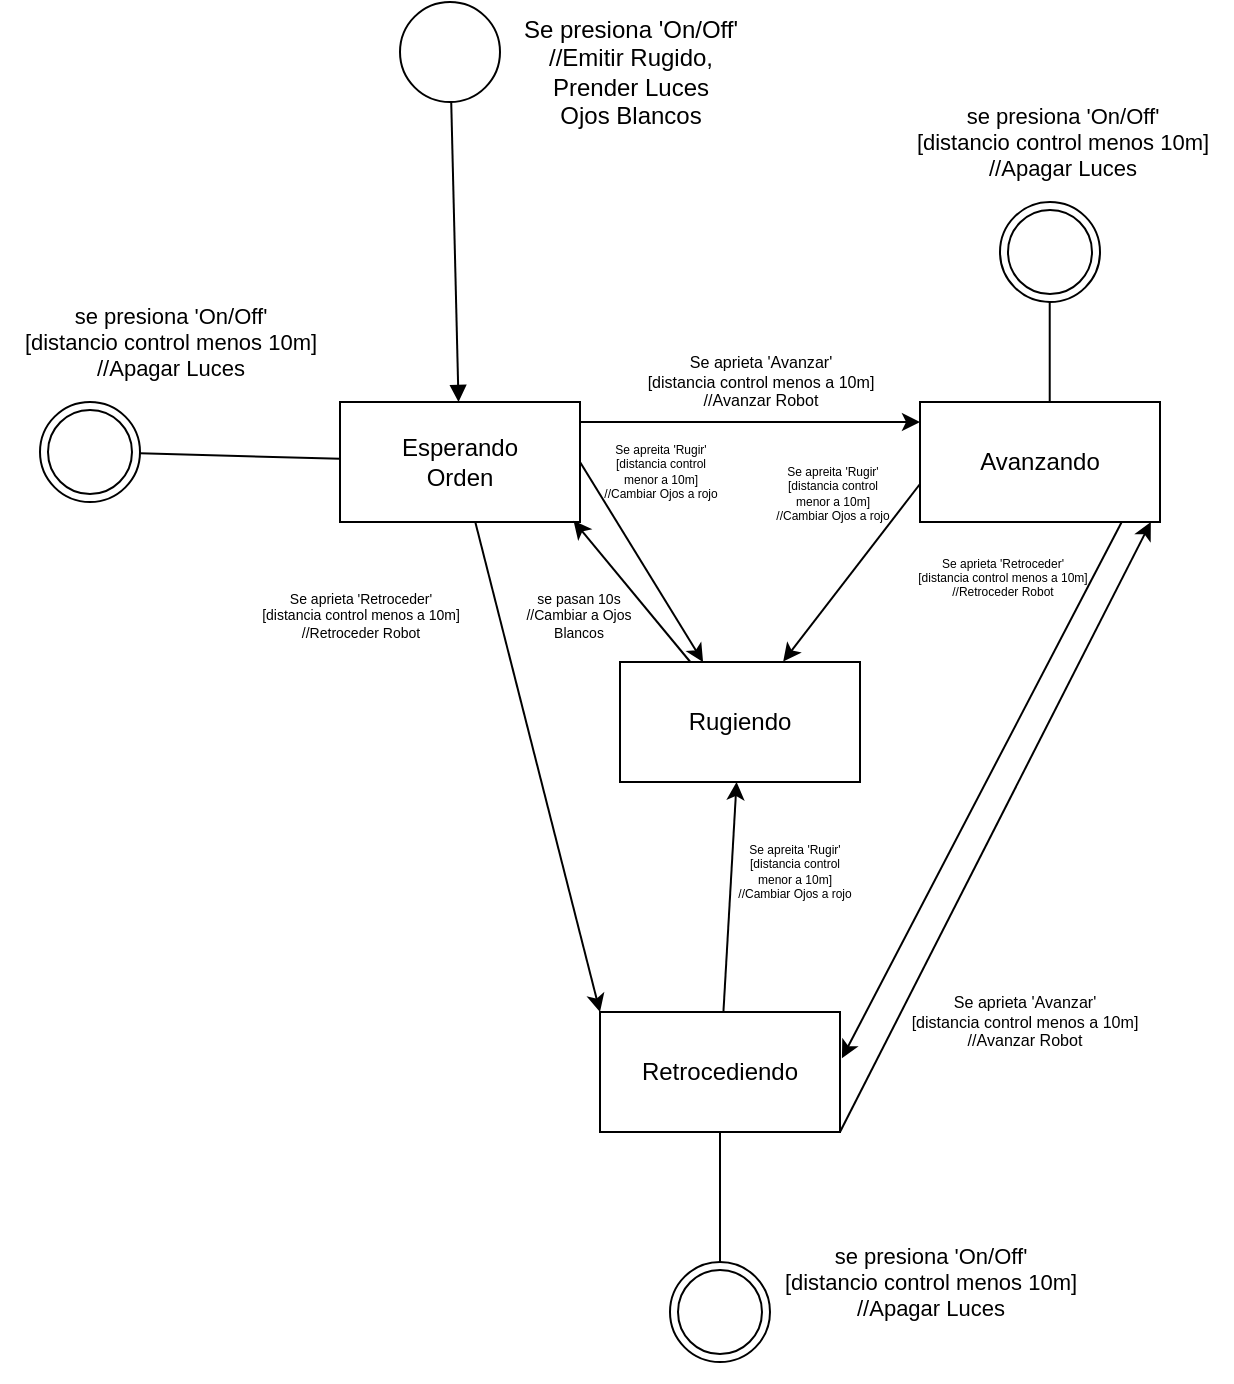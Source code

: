 <mxfile version="24.7.17">
  <diagram name="Página-1" id="cha8SPfO4983N0v8cHG1">
    <mxGraphModel dx="352" dy="213" grid="1" gridSize="10" guides="1" tooltips="1" connect="1" arrows="1" fold="1" page="1" pageScale="1" pageWidth="827" pageHeight="1169" math="0" shadow="0">
      <root>
        <mxCell id="0" />
        <mxCell id="1" parent="0" />
        <mxCell id="IK0X-aVH8Qt6ysHqB0A1-1" value="" style="ellipse;whiteSpace=wrap;html=1;aspect=fixed;" vertex="1" parent="1">
          <mxGeometry x="350" y="20" width="50" height="50" as="geometry" />
        </mxCell>
        <mxCell id="IK0X-aVH8Qt6ysHqB0A1-2" value="" style="endArrow=none;html=1;rounded=0;startArrow=block;startFill=1;" edge="1" parent="1" source="IK0X-aVH8Qt6ysHqB0A1-4" target="IK0X-aVH8Qt6ysHqB0A1-1">
          <mxGeometry width="50" height="50" relative="1" as="geometry">
            <mxPoint x="374.76" y="130" as="sourcePoint" />
            <mxPoint x="374.76" y="80" as="targetPoint" />
          </mxGeometry>
        </mxCell>
        <mxCell id="IK0X-aVH8Qt6ysHqB0A1-3" value="Se presiona &#39;On/Off&#39;&lt;div&gt;//Emitir Rugido,&lt;/div&gt;&lt;div&gt;Prender Luces&lt;/div&gt;&lt;div&gt;Ojos Blancos&lt;/div&gt;" style="text;html=1;align=center;verticalAlign=middle;resizable=0;points=[];autosize=1;strokeColor=none;fillColor=none;" vertex="1" parent="1">
          <mxGeometry x="400" y="20" width="130" height="70" as="geometry" />
        </mxCell>
        <mxCell id="IK0X-aVH8Qt6ysHqB0A1-8" style="edgeStyle=orthogonalEdgeStyle;rounded=0;orthogonalLoop=1;jettySize=auto;html=1;" edge="1" parent="1">
          <mxGeometry relative="1" as="geometry">
            <mxPoint x="610" y="230.0" as="targetPoint" />
            <mxPoint x="440" y="230.0" as="sourcePoint" />
          </mxGeometry>
        </mxCell>
        <mxCell id="IK0X-aVH8Qt6ysHqB0A1-11" style="rounded=0;orthogonalLoop=1;jettySize=auto;html=1;entryX=0;entryY=0;entryDx=0;entryDy=0;" edge="1" parent="1" source="IK0X-aVH8Qt6ysHqB0A1-4" target="IK0X-aVH8Qt6ysHqB0A1-10">
          <mxGeometry relative="1" as="geometry" />
        </mxCell>
        <mxCell id="IK0X-aVH8Qt6ysHqB0A1-23" style="rounded=0;orthogonalLoop=1;jettySize=auto;html=1;exitX=1;exitY=0.5;exitDx=0;exitDy=0;" edge="1" parent="1" source="IK0X-aVH8Qt6ysHqB0A1-4" target="IK0X-aVH8Qt6ysHqB0A1-22">
          <mxGeometry relative="1" as="geometry" />
        </mxCell>
        <mxCell id="IK0X-aVH8Qt6ysHqB0A1-4" value="Esperando&lt;div&gt;Orden&lt;/div&gt;" style="rounded=0;whiteSpace=wrap;html=1;" vertex="1" parent="1">
          <mxGeometry x="320" y="220" width="120" height="60" as="geometry" />
        </mxCell>
        <mxCell id="IK0X-aVH8Qt6ysHqB0A1-6" value="&lt;h6&gt;&lt;span style=&quot;font-weight: normal;&quot;&gt;Se aprieta &#39;Avanzar&#39;&lt;br&gt;[distancia control menos a 10m]&lt;br&gt;//Avanzar Robot&lt;/span&gt;&lt;/h6&gt;" style="text;html=1;align=center;verticalAlign=middle;resizable=0;points=[];autosize=1;strokeColor=none;fillColor=none;" vertex="1" parent="1">
          <mxGeometry x="460" y="170" width="140" height="80" as="geometry" />
        </mxCell>
        <mxCell id="IK0X-aVH8Qt6ysHqB0A1-7" value="&lt;h6 style=&quot;font-size: 7px;&quot;&gt;&lt;span style=&quot;font-weight: normal;&quot;&gt;Se aprieta &#39;Retroceder&#39;&lt;br&gt;[distancia control menos a 10m]&lt;br&gt;//Retroceder Robot&lt;/span&gt;&lt;/h6&gt;" style="text;html=1;align=center;verticalAlign=middle;resizable=0;points=[];autosize=1;strokeColor=none;fillColor=none;" vertex="1" parent="1">
          <mxGeometry x="270" y="292" width="120" height="70" as="geometry" />
        </mxCell>
        <mxCell id="IK0X-aVH8Qt6ysHqB0A1-12" style="rounded=0;orthogonalLoop=1;jettySize=auto;html=1;entryX=1.008;entryY=0.386;entryDx=0;entryDy=0;entryPerimeter=0;exitX=0.847;exitY=0.975;exitDx=0;exitDy=0;exitPerimeter=0;" edge="1" parent="1" source="IK0X-aVH8Qt6ysHqB0A1-9" target="IK0X-aVH8Qt6ysHqB0A1-10">
          <mxGeometry relative="1" as="geometry" />
        </mxCell>
        <mxCell id="IK0X-aVH8Qt6ysHqB0A1-25" style="rounded=0;orthogonalLoop=1;jettySize=auto;html=1;entryX=0.68;entryY=-0.005;entryDx=0;entryDy=0;entryPerimeter=0;" edge="1" parent="1" target="IK0X-aVH8Qt6ysHqB0A1-22">
          <mxGeometry relative="1" as="geometry">
            <mxPoint x="610.765" y="260.0" as="sourcePoint" />
            <mxPoint x="529.995" y="330" as="targetPoint" />
          </mxGeometry>
        </mxCell>
        <mxCell id="IK0X-aVH8Qt6ysHqB0A1-9" value="Avanzando" style="rounded=0;whiteSpace=wrap;html=1;" vertex="1" parent="1">
          <mxGeometry x="610" y="220" width="120" height="60" as="geometry" />
        </mxCell>
        <mxCell id="IK0X-aVH8Qt6ysHqB0A1-13" style="rounded=0;orthogonalLoop=1;jettySize=auto;html=1;exitX=1;exitY=1;exitDx=0;exitDy=0;" edge="1" parent="1" source="IK0X-aVH8Qt6ysHqB0A1-10">
          <mxGeometry relative="1" as="geometry">
            <mxPoint x="610.0" y="563.64" as="sourcePoint" />
            <mxPoint x="725.425" y="280.0" as="targetPoint" />
          </mxGeometry>
        </mxCell>
        <mxCell id="IK0X-aVH8Qt6ysHqB0A1-24" style="rounded=0;orthogonalLoop=1;jettySize=auto;html=1;" edge="1" parent="1" source="IK0X-aVH8Qt6ysHqB0A1-10" target="IK0X-aVH8Qt6ysHqB0A1-22">
          <mxGeometry relative="1" as="geometry" />
        </mxCell>
        <mxCell id="IK0X-aVH8Qt6ysHqB0A1-10" value="Retrocediendo" style="rounded=0;whiteSpace=wrap;html=1;" vertex="1" parent="1">
          <mxGeometry x="450" y="525" width="120" height="60" as="geometry" />
        </mxCell>
        <mxCell id="IK0X-aVH8Qt6ysHqB0A1-14" value="&lt;h6&gt;&lt;span style=&quot;font-weight: normal;&quot;&gt;Se aprieta &#39;Avanzar&#39;&lt;br&gt;[distancia control menos a 10m]&lt;br&gt;//Avanzar Robot&lt;/span&gt;&lt;/h6&gt;" style="text;html=1;align=center;verticalAlign=middle;resizable=0;points=[];autosize=1;strokeColor=none;fillColor=none;" vertex="1" parent="1">
          <mxGeometry x="592" y="490" width="140" height="80" as="geometry" />
        </mxCell>
        <mxCell id="IK0X-aVH8Qt6ysHqB0A1-15" value="&lt;h6 style=&quot;font-size: 6px;&quot;&gt;&lt;span style=&quot;font-weight: normal;&quot;&gt;Se aprieta &#39;Retroceder&#39;&lt;br&gt;[distancia control menos a 10m]&lt;br&gt;//Retroceder Robot&lt;/span&gt;&lt;/h6&gt;" style="text;html=1;align=center;verticalAlign=middle;resizable=0;points=[];autosize=1;strokeColor=none;fillColor=none;" vertex="1" parent="1">
          <mxGeometry x="596" y="278" width="110" height="60" as="geometry" />
        </mxCell>
        <mxCell id="IK0X-aVH8Qt6ysHqB0A1-18" value="" style="ellipse;shape=doubleEllipse;whiteSpace=wrap;html=1;aspect=fixed;" vertex="1" parent="1">
          <mxGeometry x="650" y="120" width="50" height="50" as="geometry" />
        </mxCell>
        <mxCell id="IK0X-aVH8Qt6ysHqB0A1-19" value="" style="endArrow=none;html=1;rounded=0;" edge="1" parent="1">
          <mxGeometry width="50" height="50" relative="1" as="geometry">
            <mxPoint x="674.86" y="220" as="sourcePoint" />
            <mxPoint x="674.86" y="170" as="targetPoint" />
          </mxGeometry>
        </mxCell>
        <mxCell id="IK0X-aVH8Qt6ysHqB0A1-20" value="" style="ellipse;shape=doubleEllipse;whiteSpace=wrap;html=1;aspect=fixed;" vertex="1" parent="1">
          <mxGeometry x="170" y="220" width="50" height="50" as="geometry" />
        </mxCell>
        <mxCell id="IK0X-aVH8Qt6ysHqB0A1-21" value="" style="endArrow=none;html=1;rounded=0;" edge="1" parent="1" source="IK0X-aVH8Qt6ysHqB0A1-4" target="IK0X-aVH8Qt6ysHqB0A1-20">
          <mxGeometry width="50" height="50" relative="1" as="geometry">
            <mxPoint x="194.86" y="320" as="sourcePoint" />
            <mxPoint x="194.86" y="270" as="targetPoint" />
          </mxGeometry>
        </mxCell>
        <mxCell id="IK0X-aVH8Qt6ysHqB0A1-28" style="rounded=0;orthogonalLoop=1;jettySize=auto;html=1;entryX=0.973;entryY=0.99;entryDx=0;entryDy=0;entryPerimeter=0;" edge="1" parent="1" source="IK0X-aVH8Qt6ysHqB0A1-22" target="IK0X-aVH8Qt6ysHqB0A1-4">
          <mxGeometry relative="1" as="geometry" />
        </mxCell>
        <mxCell id="IK0X-aVH8Qt6ysHqB0A1-22" value="Rugiendo" style="rounded=0;whiteSpace=wrap;html=1;" vertex="1" parent="1">
          <mxGeometry x="460" y="350" width="120" height="60" as="geometry" />
        </mxCell>
        <mxCell id="IK0X-aVH8Qt6ysHqB0A1-26" value="&lt;h6 style=&quot;font-size: 6px;&quot;&gt;&lt;span style=&quot;font-weight: normal;&quot;&gt;Se apreita &#39;Rugir&#39;&lt;br&gt;[distancia control&lt;br&gt;menor a 10m]&lt;br&gt;//Cambiar Ojos a rojo&lt;/span&gt;&lt;/h6&gt;" style="text;html=1;align=center;verticalAlign=middle;resizable=0;points=[];autosize=1;strokeColor=none;fillColor=none;" vertex="1" parent="1">
          <mxGeometry x="440" y="220" width="80" height="70" as="geometry" />
        </mxCell>
        <mxCell id="IK0X-aVH8Qt6ysHqB0A1-27" value="&lt;h6 style=&quot;font-size: 6px;&quot;&gt;&lt;span style=&quot;font-weight: normal;&quot;&gt;Se apreita &#39;Rugir&#39;&lt;br&gt;[distancia control&lt;br&gt;menor a 10m]&lt;br&gt;//Cambiar Ojos a rojo&lt;/span&gt;&lt;/h6&gt;" style="text;html=1;align=center;verticalAlign=middle;resizable=0;points=[];autosize=1;strokeColor=none;fillColor=none;" vertex="1" parent="1">
          <mxGeometry x="526" y="231" width="80" height="70" as="geometry" />
        </mxCell>
        <mxCell id="IK0X-aVH8Qt6ysHqB0A1-29" value="&lt;h6 style=&quot;font-size: 7px;&quot;&gt;&lt;span style=&quot;font-weight: normal;&quot;&gt;se pasan 10s&lt;br&gt;//Cambiar a Ojos&lt;br&gt;Blancos&lt;/span&gt;&lt;/h6&gt;" style="text;html=1;align=center;verticalAlign=middle;resizable=0;points=[];autosize=1;strokeColor=none;fillColor=none;" vertex="1" parent="1">
          <mxGeometry x="399" y="292" width="80" height="70" as="geometry" />
        </mxCell>
        <mxCell id="IK0X-aVH8Qt6ysHqB0A1-30" value="&lt;h6 style=&quot;font-size: 6px;&quot;&gt;&lt;span style=&quot;font-weight: normal;&quot;&gt;Se apreita &#39;Rugir&#39;&lt;br&gt;[distancia control&lt;br&gt;menor a 10m]&lt;br&gt;//Cambiar Ojos a rojo&lt;/span&gt;&lt;/h6&gt;" style="text;html=1;align=center;verticalAlign=middle;resizable=0;points=[];autosize=1;strokeColor=none;fillColor=none;" vertex="1" parent="1">
          <mxGeometry x="507" y="420" width="80" height="70" as="geometry" />
        </mxCell>
        <mxCell id="IK0X-aVH8Qt6ysHqB0A1-31" value="" style="ellipse;shape=doubleEllipse;whiteSpace=wrap;html=1;aspect=fixed;" vertex="1" parent="1">
          <mxGeometry x="485" y="650" width="50" height="50" as="geometry" />
        </mxCell>
        <mxCell id="IK0X-aVH8Qt6ysHqB0A1-32" value="" style="endArrow=none;html=1;rounded=0;" edge="1" parent="1" source="IK0X-aVH8Qt6ysHqB0A1-10" target="IK0X-aVH8Qt6ysHqB0A1-31">
          <mxGeometry width="50" height="50" relative="1" as="geometry">
            <mxPoint x="509.86" y="750" as="sourcePoint" />
            <mxPoint x="510" y="670" as="targetPoint" />
          </mxGeometry>
        </mxCell>
        <mxCell id="IK0X-aVH8Qt6ysHqB0A1-33" value="&lt;h6 style=&quot;font-size: 11px;&quot;&gt;&lt;span style=&quot;font-weight: normal;&quot;&gt;&lt;font style=&quot;font-size: 11px;&quot;&gt;se presiona &#39;On/Off&#39;&lt;br&gt;&lt;/font&gt;&lt;font style=&quot;font-size: 11px;&quot;&gt;[distancio control menos 10m]&lt;br&gt;&lt;/font&gt;&lt;font style=&quot;font-size: 11px;&quot;&gt;//Apagar Luces&lt;/font&gt;&lt;/span&gt;&lt;/h6&gt;" style="text;html=1;align=center;verticalAlign=middle;resizable=0;points=[];autosize=1;strokeColor=none;fillColor=none;" vertex="1" parent="1">
          <mxGeometry x="150" y="140" width="170" height="100" as="geometry" />
        </mxCell>
        <mxCell id="IK0X-aVH8Qt6ysHqB0A1-34" value="&lt;h6 style=&quot;font-size: 11px;&quot;&gt;&lt;span style=&quot;font-weight: normal;&quot;&gt;&lt;font style=&quot;font-size: 11px;&quot;&gt;se presiona &#39;On/Off&#39;&lt;br&gt;&lt;/font&gt;&lt;font style=&quot;font-size: 11px;&quot;&gt;[distancio control menos 10m]&lt;br&gt;&lt;/font&gt;&lt;font style=&quot;font-size: 11px;&quot;&gt;//Apagar Luces&lt;/font&gt;&lt;/span&gt;&lt;/h6&gt;" style="text;html=1;align=center;verticalAlign=middle;resizable=0;points=[];autosize=1;strokeColor=none;fillColor=none;" vertex="1" parent="1">
          <mxGeometry x="596" y="40" width="170" height="100" as="geometry" />
        </mxCell>
        <mxCell id="IK0X-aVH8Qt6ysHqB0A1-35" value="&lt;h6 style=&quot;font-size: 11px;&quot;&gt;&lt;span style=&quot;font-weight: normal;&quot;&gt;&lt;font style=&quot;font-size: 11px;&quot;&gt;se presiona &#39;On/Off&#39;&lt;br&gt;&lt;/font&gt;&lt;font style=&quot;font-size: 11px;&quot;&gt;[distancio control menos 10m]&lt;br&gt;&lt;/font&gt;&lt;font style=&quot;font-size: 11px;&quot;&gt;//Apagar Luces&lt;/font&gt;&lt;/span&gt;&lt;/h6&gt;" style="text;html=1;align=center;verticalAlign=middle;resizable=0;points=[];autosize=1;strokeColor=none;fillColor=none;" vertex="1" parent="1">
          <mxGeometry x="530" y="610" width="170" height="100" as="geometry" />
        </mxCell>
      </root>
    </mxGraphModel>
  </diagram>
</mxfile>
